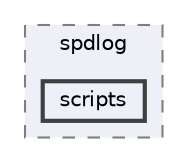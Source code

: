 digraph "runtime/spdlog/scripts"
{
 // LATEX_PDF_SIZE
  bgcolor="transparent";
  edge [fontname=Helvetica,fontsize=10,labelfontname=Helvetica,labelfontsize=10];
  node [fontname=Helvetica,fontsize=10,shape=box,height=0.2,width=0.4];
  compound=true
  subgraph clusterdir_48e5080389b0b6d7d4f45b0711015766 {
    graph [ bgcolor="#edf0f7", pencolor="grey50", label="spdlog", fontname=Helvetica,fontsize=10 style="filled,dashed", URL="dir_48e5080389b0b6d7d4f45b0711015766.html",tooltip=""]
  dir_80d651b2a8fb987268af5a78aec4b4d9 [label="scripts", fillcolor="#edf0f7", color="grey25", style="filled,bold", URL="dir_80d651b2a8fb987268af5a78aec4b4d9.html",tooltip=""];
  }
}
